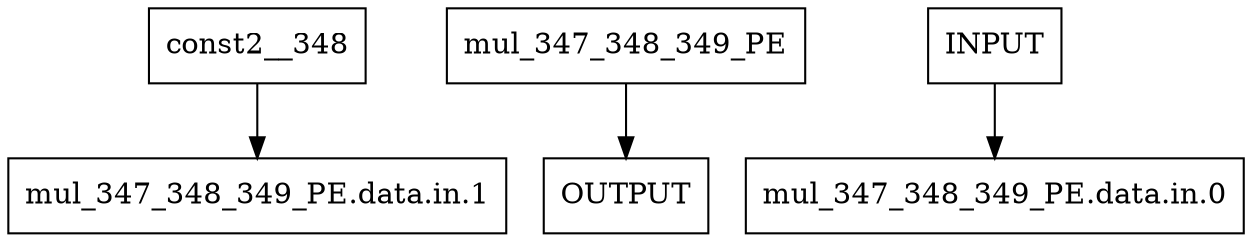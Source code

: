 digraph Diagram {
  node [shape=box]; # Comment
    "const2__348" -> "mul_347_348_349_PE.data.in.1";
    "mul_347_348_349_PE" -> "OUTPUT";
    "INPUT" -> "mul_347_348_349_PE.data.in.0";
}
